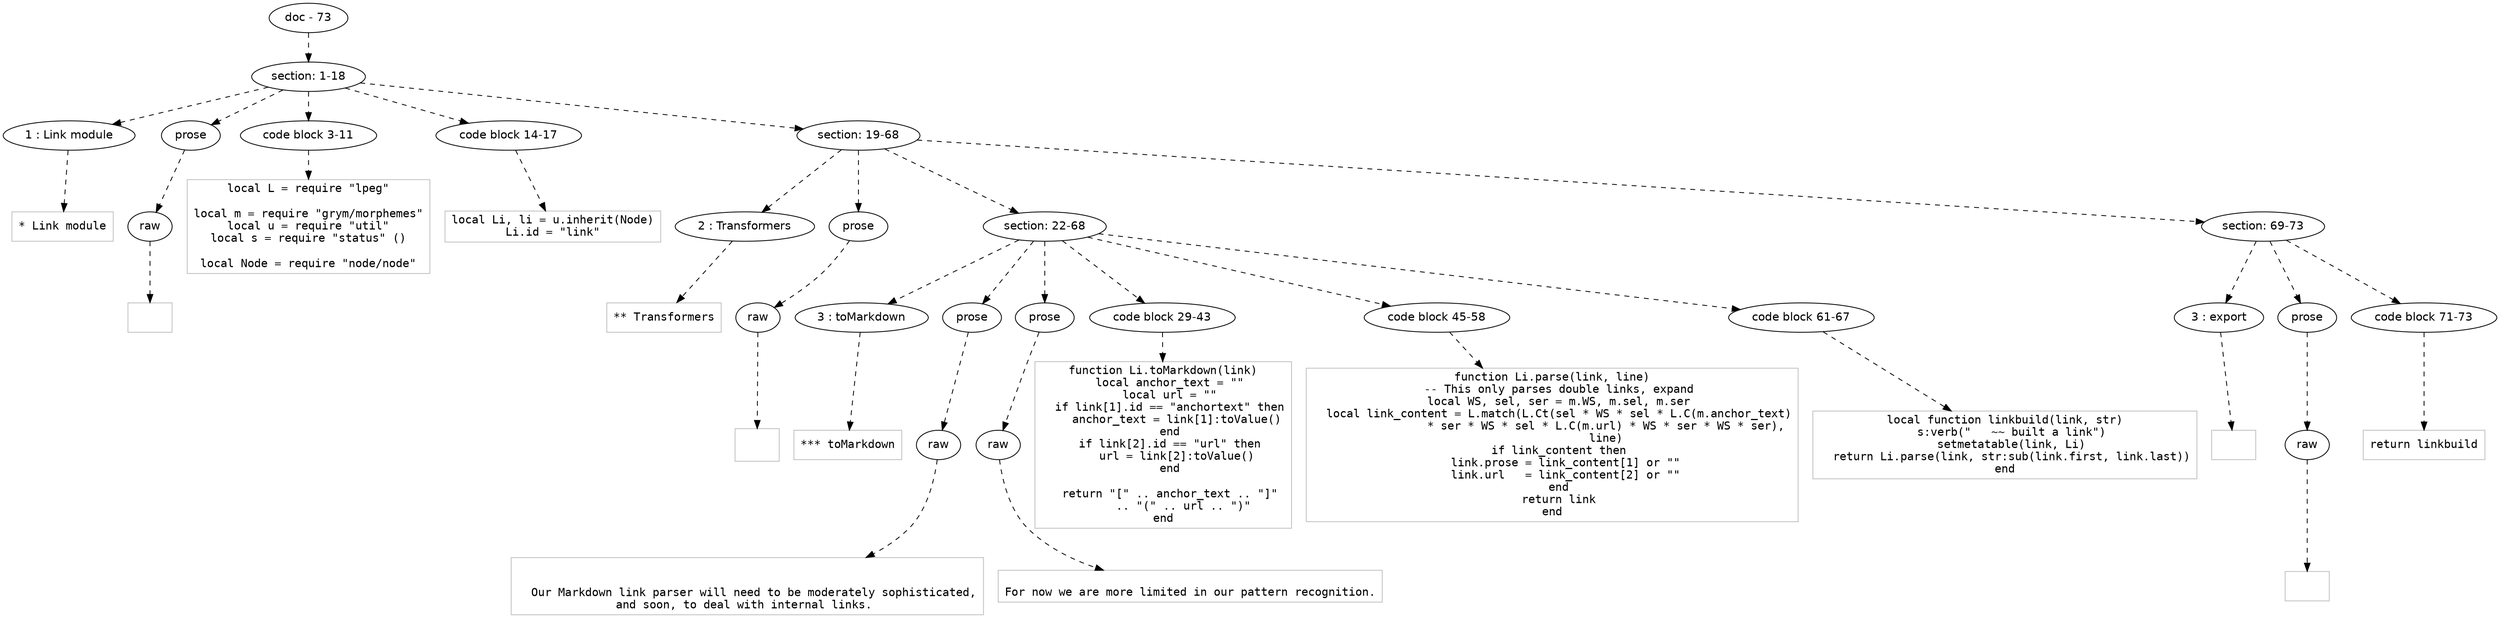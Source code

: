 digraph hierarchy {

node [fontname=Helvetica]
edge [style=dashed]

doc_0 [label="doc - 73"]


doc_0 -> { section_1}
{rank=same; section_1}

section_1 [label="section: 1-18"]


section_1 -> { header_2 prose_3 codeblock_4 codeblock_5 section_6}
{rank=same; header_2 prose_3 codeblock_4 codeblock_5 section_6}

header_2 [label="1 : Link module"]

prose_3 [label="prose"]

codeblock_4 [label="code block 3-11"]

codeblock_5 [label="code block 14-17"]

section_6 [label="section: 19-68"]


header_2 -> leaf_7
leaf_7  [color=Gray,shape=rectangle,fontname=Inconsolata,label="* Link module"]
prose_3 -> { raw_8}
{rank=same; raw_8}

raw_8 [label="raw"]


raw_8 -> leaf_9
leaf_9  [color=Gray,shape=rectangle,fontname=Inconsolata,label="
"]
codeblock_4 -> leaf_10
leaf_10  [color=Gray,shape=rectangle,fontname=Inconsolata,label="local L = require \"lpeg\"

local m = require \"grym/morphemes\"
local u = require \"util\"
local s = require \"status\" ()

local Node = require \"node/node\""]
codeblock_5 -> leaf_11
leaf_11  [color=Gray,shape=rectangle,fontname=Inconsolata,label="local Li, li = u.inherit(Node)
Li.id = \"link\""]
section_6 -> { header_12 prose_13 section_14 section_15}
{rank=same; header_12 prose_13 section_14 section_15}

header_12 [label="2 : Transformers"]

prose_13 [label="prose"]

section_14 [label="section: 22-68"]

section_15 [label="section: 69-73"]


header_12 -> leaf_16
leaf_16  [color=Gray,shape=rectangle,fontname=Inconsolata,label="** Transformers"]
prose_13 -> { raw_17}
{rank=same; raw_17}

raw_17 [label="raw"]


raw_17 -> leaf_18
leaf_18  [color=Gray,shape=rectangle,fontname=Inconsolata,label="

"]
section_14 -> { header_19 prose_20 prose_21 codeblock_22 codeblock_23 codeblock_24}
{rank=same; header_19 prose_20 prose_21 codeblock_22 codeblock_23 codeblock_24}

header_19 [label="3 : toMarkdown"]

prose_20 [label="prose"]

prose_21 [label="prose"]

codeblock_22 [label="code block 29-43"]

codeblock_23 [label="code block 45-58"]

codeblock_24 [label="code block 61-67"]


header_19 -> leaf_25
leaf_25  [color=Gray,shape=rectangle,fontname=Inconsolata,label="*** toMarkdown"]
prose_20 -> { raw_26}
{rank=same; raw_26}

raw_26 [label="raw"]


raw_26 -> leaf_27
leaf_27  [color=Gray,shape=rectangle,fontname=Inconsolata,label="

  Our Markdown link parser will need to be moderately sophisticated,
and soon, to deal with internal links. 
"]
prose_21 -> { raw_28}
{rank=same; raw_28}

raw_28 [label="raw"]


raw_28 -> leaf_29
leaf_29  [color=Gray,shape=rectangle,fontname=Inconsolata,label="
For now we are more limited in our pattern recognition.
"]
codeblock_22 -> leaf_30
leaf_30  [color=Gray,shape=rectangle,fontname=Inconsolata,label="function Li.toMarkdown(link)
  local anchor_text = \"\"
  local url = \"\"
  if link[1].id == \"anchortext\" then
    anchor_text = link[1]:toValue()
  end
  if link[2].id == \"url\" then
    url = link[2]:toValue()
  end

  return \"[\" .. anchor_text .. \"]\"
      .. \"(\" .. url .. \")\"
end"]
codeblock_23 -> leaf_31
leaf_31  [color=Gray,shape=rectangle,fontname=Inconsolata,label="function Li.parse(link, line)
  -- This only parses double links, expand
  local WS, sel, ser = m.WS, m.sel, m.ser
  local link_content = L.match(L.Ct(sel * WS * sel * L.C(m.anchor_text)
                * ser * WS * sel * L.C(m.url) * WS * ser * WS * ser),
                line)
  if link_content then
    link.prose = link_content[1] or \"\"
    link.url   = link_content[2] or \"\"
  end
  return link
end"]
codeblock_24 -> leaf_32
leaf_32  [color=Gray,shape=rectangle,fontname=Inconsolata,label="local function linkbuild(link, str)
  s:verb(\"   ~~ built a link\")
  setmetatable(link, Li)
  return Li.parse(link, str:sub(link.first, link.last))
end"]
section_15 -> { header_33 prose_34 codeblock_35}
{rank=same; header_33 prose_34 codeblock_35}

header_33 [label="3 : export"]

prose_34 [label="prose"]

codeblock_35 [label="code block 71-73"]


header_33 -> leaf_36
leaf_36  [color=Gray,shape=rectangle,fontname=Inconsolata,label=""]
prose_34 -> { raw_37}
{rank=same; raw_37}

raw_37 [label="raw"]


raw_37 -> leaf_38
leaf_38  [color=Gray,shape=rectangle,fontname=Inconsolata,label="
"]
codeblock_35 -> leaf_39
leaf_39  [color=Gray,shape=rectangle,fontname=Inconsolata,label="return linkbuild"]

}
